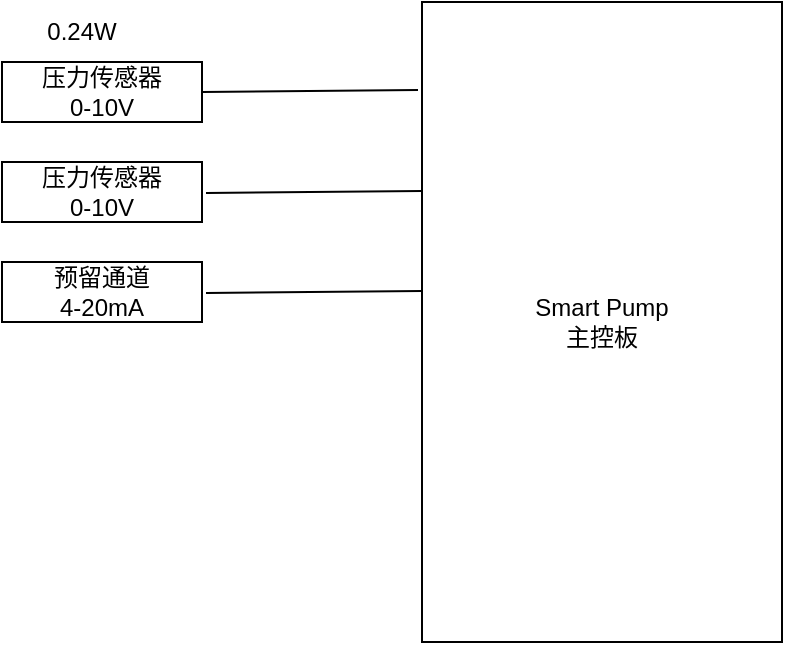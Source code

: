 <mxfile version="27.1.4">
  <diagram name="第 1 页" id="KmN8K9YmExcZPQwIQy3-">
    <mxGraphModel dx="1418" dy="764" grid="1" gridSize="10" guides="1" tooltips="1" connect="1" arrows="1" fold="1" page="1" pageScale="1" pageWidth="1169" pageHeight="827" math="0" shadow="0">
      <root>
        <mxCell id="0" />
        <mxCell id="1" parent="0" />
        <mxCell id="v0Usc0qorc1WFPTInyE--1" value="Smart Pump&lt;div&gt;主控板&lt;/div&gt;" style="rounded=0;whiteSpace=wrap;html=1;" vertex="1" parent="1">
          <mxGeometry x="510" y="150" width="180" height="320" as="geometry" />
        </mxCell>
        <mxCell id="v0Usc0qorc1WFPTInyE--2" value="压力传感器&lt;div&gt;0-10V&lt;/div&gt;" style="rounded=0;whiteSpace=wrap;html=1;" vertex="1" parent="1">
          <mxGeometry x="300" y="180" width="100" height="30" as="geometry" />
        </mxCell>
        <mxCell id="v0Usc0qorc1WFPTInyE--5" value="压力传感器&lt;div&gt;0-10V&lt;/div&gt;" style="rounded=0;whiteSpace=wrap;html=1;" vertex="1" parent="1">
          <mxGeometry x="300" y="230" width="100" height="30" as="geometry" />
        </mxCell>
        <mxCell id="v0Usc0qorc1WFPTInyE--6" value="预留通道&lt;div&gt;&lt;span style=&quot;background-color: transparent; color: light-dark(rgb(0, 0, 0), rgb(255, 255, 255));&quot;&gt;4-20mA&lt;/span&gt;&lt;/div&gt;" style="rounded=0;whiteSpace=wrap;html=1;" vertex="1" parent="1">
          <mxGeometry x="300" y="280" width="100" height="30" as="geometry" />
        </mxCell>
        <mxCell id="v0Usc0qorc1WFPTInyE--7" value="" style="endArrow=none;html=1;rounded=0;exitX=1;exitY=0.5;exitDx=0;exitDy=0;" edge="1" parent="1" source="v0Usc0qorc1WFPTInyE--2">
          <mxGeometry width="50" height="50" relative="1" as="geometry">
            <mxPoint x="420" y="200" as="sourcePoint" />
            <mxPoint x="508" y="194" as="targetPoint" />
          </mxGeometry>
        </mxCell>
        <mxCell id="v0Usc0qorc1WFPTInyE--8" value="" style="endArrow=none;html=1;rounded=0;exitX=1;exitY=0.5;exitDx=0;exitDy=0;" edge="1" parent="1">
          <mxGeometry width="50" height="50" relative="1" as="geometry">
            <mxPoint x="402" y="245.5" as="sourcePoint" />
            <mxPoint x="510" y="244.5" as="targetPoint" />
          </mxGeometry>
        </mxCell>
        <mxCell id="v0Usc0qorc1WFPTInyE--9" value="" style="endArrow=none;html=1;rounded=0;exitX=1;exitY=0.5;exitDx=0;exitDy=0;" edge="1" parent="1">
          <mxGeometry width="50" height="50" relative="1" as="geometry">
            <mxPoint x="402" y="295.5" as="sourcePoint" />
            <mxPoint x="510" y="294.5" as="targetPoint" />
          </mxGeometry>
        </mxCell>
        <mxCell id="v0Usc0qorc1WFPTInyE--10" value="0.24W" style="text;html=1;align=center;verticalAlign=middle;whiteSpace=wrap;rounded=0;" vertex="1" parent="1">
          <mxGeometry x="310" y="150" width="60" height="30" as="geometry" />
        </mxCell>
      </root>
    </mxGraphModel>
  </diagram>
</mxfile>
